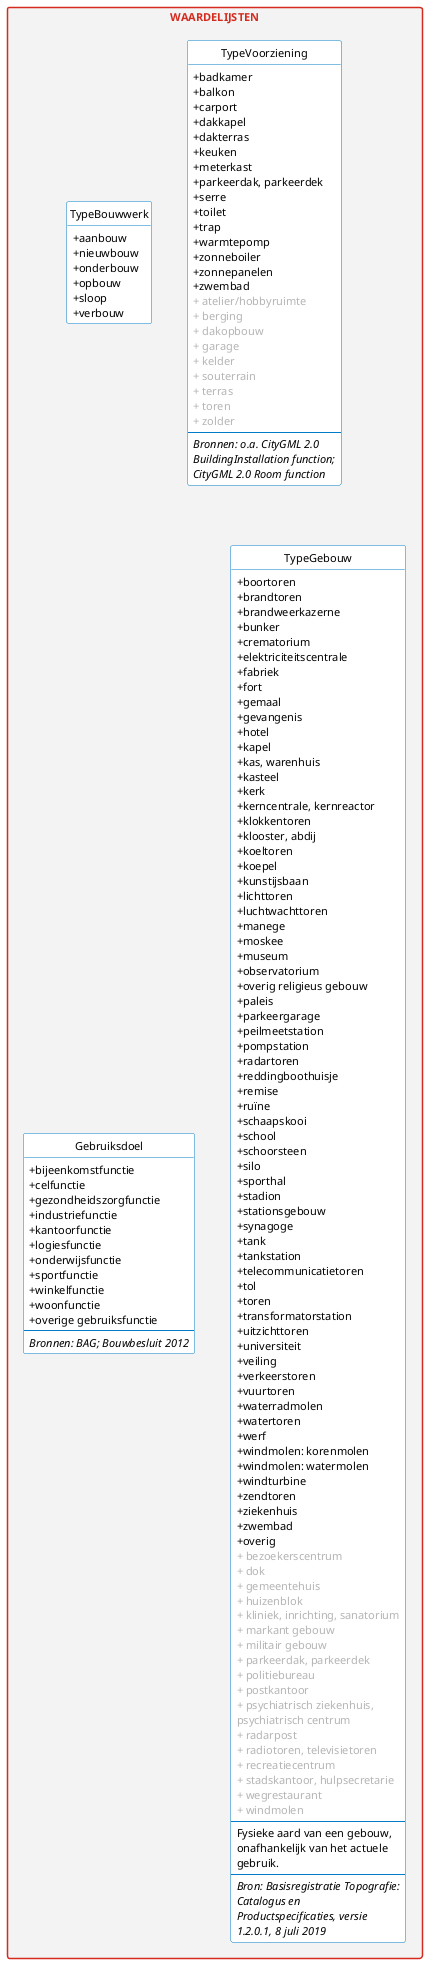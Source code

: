 @startuml

' --------v-v-v-v-v-v-v-v--------
' https://www.rijkshuisstijl.nl/organisatiespecifieke-richtlijnen/ministerie-van-binnenlandse-zaken-en-koninkrijksrelaties/deelidentiteit-kerndepartement-bzk
' https://www.rijkshuisstijl.nl/basiselementen/basiselementen-online/online-kleuren
'
' # Communicatiekleuren
' Het kerndepartement van BZK heeft uit het kleurenpalet van de rijkshuisstijl drie kleuren (elk met tint1 / tint2) gekozen:
' - Rijksoverheid hemelblauw #007bc7 (#b2d7ee/#d9ebf7)
' - Rijksoverheid rood #d52b1e (#f2bfbb/#f9dfdd)
' - Rijksoverheid groen #39870c (#c3dbb6/#e1eddb)
' Het gebruik van deze kleuren in combinatie met veel wit wordt gestimuleerd.
'
' # Tinten voor achtergrondkaders, grafieken en tabellen
' Voor achtergrondkaders, grafieken en tabellen kunnen 7 neutrale grijstinten of tinten van een communicatiekleur in stappen van 20% worden toegepast. Voor tekstachtergrond wordt grijstint1 of communicatiekleur tint2 aanbevolen om aan de contrasteisen voor een goede leesbaarheid te voldoen.
'
' Rijksoverheid grijs 1 #f3f3f3
' Rijksoverheid grijs 2 #e6e6e6
' Rijksoverheid grijs 3 #cccccc
' Rijksoverheid grijs 4 #b4b4b4
' Rijksoverheid grijs 5 #999999
' Rijksoverheid grijs 6 #696969
' Rijksoverheid grijs 7 #535353

' --------^-^-^-^-^-^-^-^--------

skinparam defaultFontColor black
skinparam defaultFontName Lucida Sans
skinparam defaultFontSize 11
skinparam defaultFontStyle normal
skinparam defaultMonospacedFontName Lucida Sans Typewriter
' skinparam defaultTextAlignment left
' skinparam lineType ortho
' skinparam lineType polyline
skinparam shadowing false
skinparam wrapWidth 165

skinparam class {
    ArrowColor #39870c
    ArrowFontSize 10
'     ArrowTextAlignment center
    ArrowThickness 1.5
    AttributeIconSize 0
    BackgroundColor #ffffff
    BorderColor #007bc7
'     StereotypeFontStyle italic
}

skinparam class<<extern>> {
    AttributeFontColor #b4b4b4
    BorderColor #b4b4b4
    FontColor #b4b4b4
    StereotypeFontColor #b4b4b4
}

skinparam note {
    BackgroundColor #fdf6bb
    BorderColor #f9e11e
    FontColor #007bc7
}

skinparam package {
    BackgroundColor #f3f3f3
    BorderColor #d52b1e
    FontColor #d52b1e
    FontStyle bold
    Style rectangle
}

skinparam package<< subpackage >> {
    BackgroundColor #e6e6e6
    BorderColor #e6e6e6
    FontStyle normal
}

hide circle

hide empty members

hide stereotype

' hide AbstractObject


' =================================================================================================


package "WAARDELIJSTEN" {

' together {
'     class Gebruiksdoel
'     class TypeBouwwerk
'     class TypeConstructie
'     class TypeGebouw
'     class TypeMetagegeven
'     class TypeVoorziening
' }

'     class TypeConstructie << Referentielijst >> {
'         + beton
'         + houtskelet
'         + metselwerk
'         + prefab
'         + staalstructuur
'     }

    class TypeBouwwerk << Referentielijst >> {
        + aanbouw
        + nieuwbouw
        + onderbouw
        + opbouw
        + sloop
        + verbouw
    }

    class TypeVoorziening << Referentielijst >> {
        + badkamer
        + balkon
        + carport
        + dakkapel
        + dakterras
        + keuken
        + meterkast
        + parkeerdak, parkeerdek
        + serre
        + toilet
        + trap
        + warmtepomp
        + zonneboiler
        + zonnepanelen
        + zwembad
        <color:#b4b4b4>+ atelier/hobbyruimte</color>
        <color:#b4b4b4>+ berging</color>
        <color:#b4b4b4>+ dakopbouw</color>
        <color:#b4b4b4>+ garage</color>
        <color:#b4b4b4>+ kelder</color>
        <color:#b4b4b4>+ souterrain</color>
        <color:#b4b4b4>+ terras</color>
        <color:#b4b4b4>+ toren</color>
        <color:#b4b4b4>+ zolder</color>
        --
        <i>Bronnen: o.a. CityGML 2.0 BuildingInstallation function; CityGML 2.0 Room function</i>
    }

'     class TypeMetagegeven << Referentielijst >> {
'         accuraatheid
'         bewerkingsmethode
'         in onderzoek
'         inwinningsmethode
'     }

    class Gebruiksdoel << Referentielijst >> {
        + bijeenkomstfunctie
        + celfunctie
        + gezondheidszorgfunctie
        + industriefunctie
        + kantoorfunctie
        + logiesfunctie
        + onderwijsfunctie
        + sportfunctie
        + winkelfunctie
        + woonfunctie
        + overige gebruiksfunctie
        --
        <i>Bronnen: BAG; Bouwbesluit 2012</i>
    }

    class TypeGebouw << Referentielijst >> {
' http://inspire.ec.europa.eu/codelist/BuildingNatureValue
'         + boog
'         + bunker
'         + dam
'         + grotgebouw
'         + kapel
'         + kas
'         + kasteel
'         + kerk
'         + moskee
'         + opslagtank
'         + overkapping
'         + schuur
'         + silo
'         + stadion
'         + synagoge
'         + tempel
'         + toren
'         + vuurtoren
'         + windmolen
'         + windturbine
'         + zonnescherm
'         --
'         <i>Bron: INSPIRE BuildingNatureValue</i>
'
        + boortoren
        + brandtoren
        + brandweerkazerne
        + bunker
        + crematorium
        + elektriciteitscentrale
        + fabriek
        + fort
        + gemaal
        + gevangenis
        + hotel
        + kapel
        + kas, warenhuis
        + kasteel
        + kerk
        + kerncentrale, kernreactor
        + klokkentoren
        + klooster, abdij
        + koeltoren
        + koepel
        + kunstijsbaan
        + lichttoren
        + luchtwachttoren
        + manege
        + moskee
        + museum
        + observatorium
        + overig religieus gebouw
        + paleis
        + parkeergarage
        + peilmeetstation
        + pompstation
        + radartoren
        + reddingboothuisje
        + remise
        + ruïne
        + schaapskooi
        + school
        + schoorsteen
        + silo
        + sporthal
        + stadion
        + stationsgebouw
        + synagoge
        + tank
        + tankstation
        + telecommunicatietoren
        + tol
        + toren
        + transformatorstation
        + uitzichttoren
        + universiteit
        + veiling
        + verkeerstoren
        + vuurtoren
        + waterradmolen
        + watertoren
        + werf
        + windmolen: korenmolen
        + windmolen: watermolen
        + windturbine
        + zendtoren
        + ziekenhuis
        + zwembad
        + overig
        <color:#b4b4b4>+ bezoekerscentrum</color>
        <color:#b4b4b4>+ dok</color>
        <color:#b4b4b4>+ gemeentehuis</color>
        <color:#b4b4b4>+ huizenblok</color>
        <color:#b4b4b4>+ kliniek, inrichting, sanatorium</color>
        <color:#b4b4b4>+ markant gebouw</color>
        <color:#b4b4b4>+ militair gebouw</color>
        <color:#b4b4b4>+ parkeerdak, parkeerdek</color>
        <color:#b4b4b4>+ politiebureau</color>
        <color:#b4b4b4>+ postkantoor</color>
        <color:#b4b4b4>+ psychiatrisch ziekenhuis, psychiatrisch centrum</color>
        <color:#b4b4b4>+ radarpost</color>
        <color:#b4b4b4>+ radiotoren, televisietoren</color>
        <color:#b4b4b4>+ recreatiecentrum</color>
        <color:#b4b4b4>+ stadskantoor, hulpsecretarie</color>
        <color:#b4b4b4>+ wegrestaurant</color>
        <color:#b4b4b4>+ windmolen</color>
        --
        Fysieke aard van een gebouw, onafhankelijk van het actuele gebruik.
        --
        <i>Bron: Basisregistratie Topografie: Catalogus en Productspecificaties, versie 1.2.0.1, 8 juli 2019</i>
    }

}

@enduml
